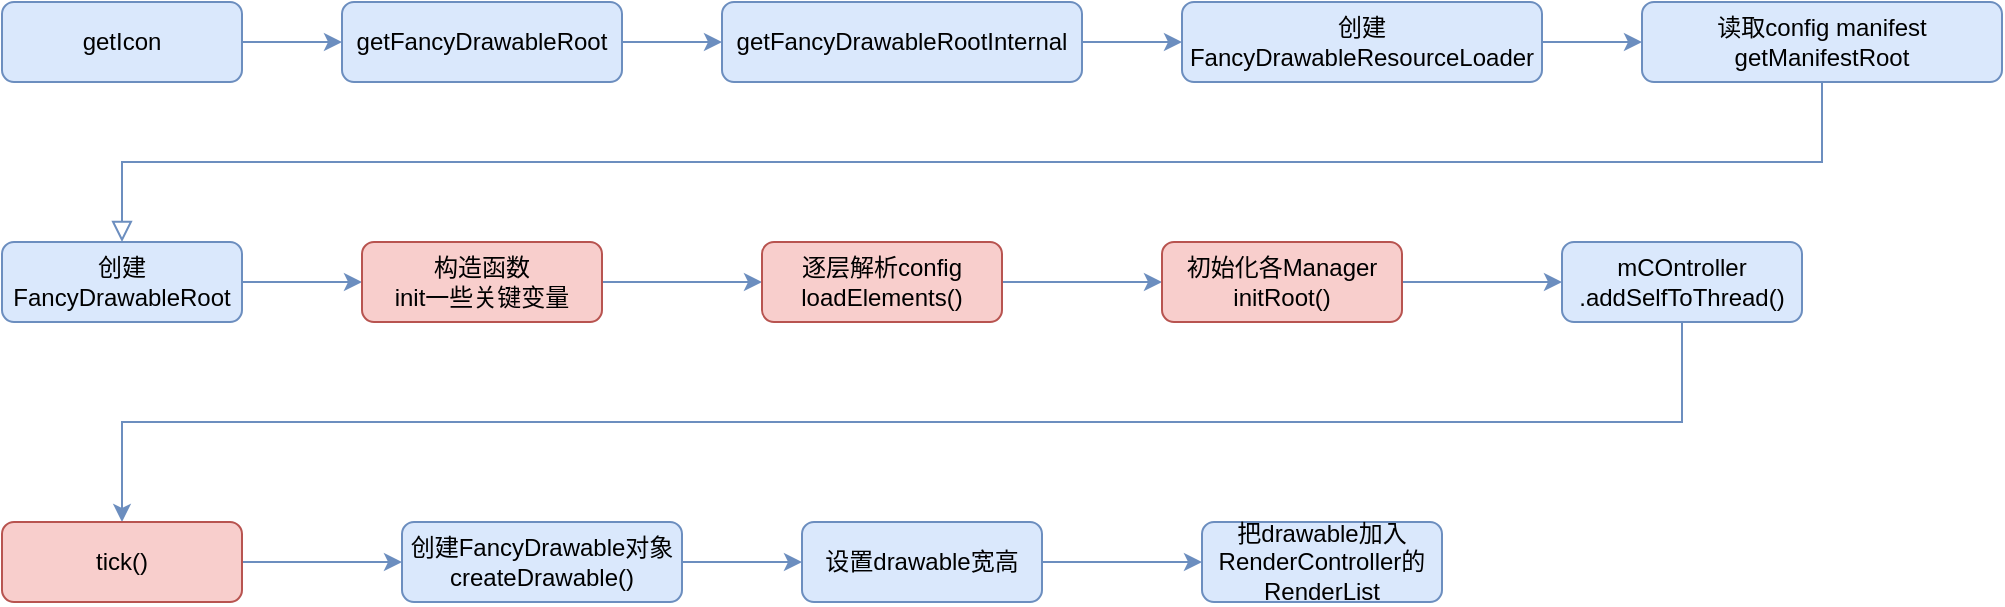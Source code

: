 <mxfile version="12.4.5" type="github">
  <diagram id="C5RBs43oDa-KdzZeNtuy" name="Page-1">
    <mxGraphModel dx="981" dy="514" grid="1" gridSize="10" guides="1" tooltips="1" connect="1" arrows="1" fold="1" page="1" pageScale="1" pageWidth="827" pageHeight="1169" math="0" shadow="0">
      <root>
        <mxCell id="WIyWlLk6GJQsqaUBKTNV-0"/>
        <mxCell id="WIyWlLk6GJQsqaUBKTNV-1" parent="WIyWlLk6GJQsqaUBKTNV-0"/>
        <mxCell id="WIyWlLk6GJQsqaUBKTNV-2" value="" style="rounded=0;html=1;jettySize=auto;orthogonalLoop=1;fontSize=11;endArrow=block;endFill=0;endSize=8;strokeWidth=1;shadow=0;labelBackgroundColor=none;edgeStyle=orthogonalEdgeStyle;exitX=0.5;exitY=1;exitDx=0;exitDy=0;entryX=0.5;entryY=0;entryDx=0;entryDy=0;fillColor=#dae8fc;strokeColor=#6c8ebf;" parent="WIyWlLk6GJQsqaUBKTNV-1" source="qc2qwKIi5DDF6R1bUCEj-6" target="WIyWlLk6GJQsqaUBKTNV-7" edge="1">
          <mxGeometry relative="1" as="geometry">
            <mxPoint x="220.379" y="170.303" as="targetPoint"/>
          </mxGeometry>
        </mxCell>
        <mxCell id="qc2qwKIi5DDF6R1bUCEj-1" value="" style="edgeStyle=orthogonalEdgeStyle;rounded=0;orthogonalLoop=1;jettySize=auto;html=1;fillColor=#dae8fc;strokeColor=#6c8ebf;" edge="1" parent="WIyWlLk6GJQsqaUBKTNV-1" source="WIyWlLk6GJQsqaUBKTNV-3" target="qc2qwKIi5DDF6R1bUCEj-0">
          <mxGeometry relative="1" as="geometry"/>
        </mxCell>
        <mxCell id="WIyWlLk6GJQsqaUBKTNV-3" value="getIcon" style="rounded=1;whiteSpace=wrap;html=1;fontSize=12;glass=0;strokeWidth=1;shadow=0;fillColor=#dae8fc;strokeColor=#6c8ebf;" parent="WIyWlLk6GJQsqaUBKTNV-1" vertex="1">
          <mxGeometry x="50" y="50" width="120" height="40" as="geometry"/>
        </mxCell>
        <mxCell id="qc2qwKIi5DDF6R1bUCEj-3" value="" style="edgeStyle=orthogonalEdgeStyle;rounded=0;orthogonalLoop=1;jettySize=auto;html=1;fillColor=#dae8fc;strokeColor=#6c8ebf;" edge="1" parent="WIyWlLk6GJQsqaUBKTNV-1" source="qc2qwKIi5DDF6R1bUCEj-0" target="qc2qwKIi5DDF6R1bUCEj-2">
          <mxGeometry relative="1" as="geometry"/>
        </mxCell>
        <mxCell id="qc2qwKIi5DDF6R1bUCEj-0" value="getFancyDrawableRoot" style="rounded=1;whiteSpace=wrap;html=1;fontSize=12;glass=0;strokeWidth=1;shadow=0;fillColor=#dae8fc;strokeColor=#6c8ebf;" vertex="1" parent="WIyWlLk6GJQsqaUBKTNV-1">
          <mxGeometry x="220" y="50" width="140" height="40" as="geometry"/>
        </mxCell>
        <mxCell id="qc2qwKIi5DDF6R1bUCEj-5" value="" style="edgeStyle=orthogonalEdgeStyle;rounded=0;orthogonalLoop=1;jettySize=auto;html=1;fillColor=#dae8fc;strokeColor=#6c8ebf;" edge="1" parent="WIyWlLk6GJQsqaUBKTNV-1" source="qc2qwKIi5DDF6R1bUCEj-2" target="qc2qwKIi5DDF6R1bUCEj-4">
          <mxGeometry relative="1" as="geometry"/>
        </mxCell>
        <mxCell id="qc2qwKIi5DDF6R1bUCEj-2" value="getFancyDrawableRootInternal" style="rounded=1;whiteSpace=wrap;html=1;fontSize=12;glass=0;strokeWidth=1;shadow=0;fillColor=#dae8fc;strokeColor=#6c8ebf;" vertex="1" parent="WIyWlLk6GJQsqaUBKTNV-1">
          <mxGeometry x="410" y="50" width="180" height="40" as="geometry"/>
        </mxCell>
        <mxCell id="qc2qwKIi5DDF6R1bUCEj-7" value="" style="edgeStyle=orthogonalEdgeStyle;rounded=0;orthogonalLoop=1;jettySize=auto;html=1;fillColor=#dae8fc;strokeColor=#6c8ebf;" edge="1" parent="WIyWlLk6GJQsqaUBKTNV-1" source="qc2qwKIi5DDF6R1bUCEj-4" target="qc2qwKIi5DDF6R1bUCEj-6">
          <mxGeometry relative="1" as="geometry"/>
        </mxCell>
        <mxCell id="qc2qwKIi5DDF6R1bUCEj-4" value="创建&lt;br&gt;FancyDrawableResourceLoader" style="rounded=1;whiteSpace=wrap;html=1;fontSize=12;glass=0;strokeWidth=1;shadow=0;fillColor=#dae8fc;strokeColor=#6c8ebf;" vertex="1" parent="WIyWlLk6GJQsqaUBKTNV-1">
          <mxGeometry x="640" y="50" width="180" height="40" as="geometry"/>
        </mxCell>
        <mxCell id="qc2qwKIi5DDF6R1bUCEj-6" value="读取config manifest&lt;br&gt;getManifestRoot" style="rounded=1;whiteSpace=wrap;html=1;fontSize=12;glass=0;strokeWidth=1;shadow=0;fillColor=#dae8fc;strokeColor=#6c8ebf;" vertex="1" parent="WIyWlLk6GJQsqaUBKTNV-1">
          <mxGeometry x="870" y="50" width="180" height="40" as="geometry"/>
        </mxCell>
        <mxCell id="qc2qwKIi5DDF6R1bUCEj-11" value="" style="edgeStyle=orthogonalEdgeStyle;rounded=0;orthogonalLoop=1;jettySize=auto;html=1;fillColor=#dae8fc;strokeColor=#6c8ebf;" edge="1" parent="WIyWlLk6GJQsqaUBKTNV-1" source="WIyWlLk6GJQsqaUBKTNV-7" target="qc2qwKIi5DDF6R1bUCEj-10">
          <mxGeometry relative="1" as="geometry"/>
        </mxCell>
        <mxCell id="WIyWlLk6GJQsqaUBKTNV-7" value="创建&lt;br&gt;FancyDrawableRoot" style="rounded=1;whiteSpace=wrap;html=1;fontSize=12;glass=0;strokeWidth=1;shadow=0;fillColor=#dae8fc;strokeColor=#6c8ebf;" parent="WIyWlLk6GJQsqaUBKTNV-1" vertex="1">
          <mxGeometry x="50" y="170" width="120" height="40" as="geometry"/>
        </mxCell>
        <mxCell id="qc2qwKIi5DDF6R1bUCEj-13" value="" style="edgeStyle=orthogonalEdgeStyle;rounded=0;orthogonalLoop=1;jettySize=auto;html=1;fillColor=#dae8fc;strokeColor=#6c8ebf;" edge="1" parent="WIyWlLk6GJQsqaUBKTNV-1" source="qc2qwKIi5DDF6R1bUCEj-10" target="qc2qwKIi5DDF6R1bUCEj-12">
          <mxGeometry relative="1" as="geometry"/>
        </mxCell>
        <mxCell id="qc2qwKIi5DDF6R1bUCEj-10" value="构造函数&lt;br&gt;init一些关键变量" style="rounded=1;whiteSpace=wrap;html=1;fontSize=12;glass=0;strokeWidth=1;shadow=0;fillColor=#f8cecc;strokeColor=#b85450;" vertex="1" parent="WIyWlLk6GJQsqaUBKTNV-1">
          <mxGeometry x="230" y="170" width="120" height="40" as="geometry"/>
        </mxCell>
        <mxCell id="qc2qwKIi5DDF6R1bUCEj-15" value="" style="edgeStyle=orthogonalEdgeStyle;rounded=0;orthogonalLoop=1;jettySize=auto;html=1;fillColor=#dae8fc;strokeColor=#6c8ebf;" edge="1" parent="WIyWlLk6GJQsqaUBKTNV-1" source="qc2qwKIi5DDF6R1bUCEj-12" target="qc2qwKIi5DDF6R1bUCEj-14">
          <mxGeometry relative="1" as="geometry"/>
        </mxCell>
        <mxCell id="qc2qwKIi5DDF6R1bUCEj-12" value="逐层解析config&lt;br&gt;loadElements()" style="rounded=1;whiteSpace=wrap;html=1;fontSize=12;glass=0;strokeWidth=1;shadow=0;fillColor=#f8cecc;strokeColor=#b85450;" vertex="1" parent="WIyWlLk6GJQsqaUBKTNV-1">
          <mxGeometry x="430" y="170" width="120" height="40" as="geometry"/>
        </mxCell>
        <mxCell id="qc2qwKIi5DDF6R1bUCEj-17" value="" style="edgeStyle=orthogonalEdgeStyle;rounded=0;orthogonalLoop=1;jettySize=auto;html=1;fillColor=#dae8fc;strokeColor=#6c8ebf;" edge="1" parent="WIyWlLk6GJQsqaUBKTNV-1" source="qc2qwKIi5DDF6R1bUCEj-14" target="qc2qwKIi5DDF6R1bUCEj-16">
          <mxGeometry relative="1" as="geometry"/>
        </mxCell>
        <mxCell id="qc2qwKIi5DDF6R1bUCEj-14" value="初始化各Manager&lt;br&gt;initRoot()" style="rounded=1;whiteSpace=wrap;html=1;fontSize=12;glass=0;strokeWidth=1;shadow=0;fillColor=#f8cecc;strokeColor=#b85450;" vertex="1" parent="WIyWlLk6GJQsqaUBKTNV-1">
          <mxGeometry x="630" y="170" width="120" height="40" as="geometry"/>
        </mxCell>
        <mxCell id="qc2qwKIi5DDF6R1bUCEj-19" value="" style="edgeStyle=orthogonalEdgeStyle;rounded=0;orthogonalLoop=1;jettySize=auto;html=1;fillColor=#dae8fc;strokeColor=#6c8ebf;" edge="1" parent="WIyWlLk6GJQsqaUBKTNV-1" source="qc2qwKIi5DDF6R1bUCEj-16" target="qc2qwKIi5DDF6R1bUCEj-18">
          <mxGeometry relative="1" as="geometry">
            <Array as="points">
              <mxPoint x="890" y="260"/>
              <mxPoint x="110" y="260"/>
            </Array>
          </mxGeometry>
        </mxCell>
        <mxCell id="qc2qwKIi5DDF6R1bUCEj-16" value="mCOntroller&lt;br&gt;.addSelfToThread()" style="rounded=1;whiteSpace=wrap;html=1;fontSize=12;glass=0;strokeWidth=1;shadow=0;fillColor=#dae8fc;strokeColor=#6c8ebf;" vertex="1" parent="WIyWlLk6GJQsqaUBKTNV-1">
          <mxGeometry x="830" y="170" width="120" height="40" as="geometry"/>
        </mxCell>
        <mxCell id="qc2qwKIi5DDF6R1bUCEj-21" value="" style="edgeStyle=orthogonalEdgeStyle;rounded=0;orthogonalLoop=1;jettySize=auto;html=1;fillColor=#dae8fc;strokeColor=#6c8ebf;" edge="1" parent="WIyWlLk6GJQsqaUBKTNV-1" source="qc2qwKIi5DDF6R1bUCEj-18" target="qc2qwKIi5DDF6R1bUCEj-20">
          <mxGeometry relative="1" as="geometry"/>
        </mxCell>
        <mxCell id="qc2qwKIi5DDF6R1bUCEj-18" value="tick()" style="rounded=1;whiteSpace=wrap;html=1;fontSize=12;glass=0;strokeWidth=1;shadow=0;fillColor=#f8cecc;strokeColor=#b85450;" vertex="1" parent="WIyWlLk6GJQsqaUBKTNV-1">
          <mxGeometry x="50" y="310" width="120" height="40" as="geometry"/>
        </mxCell>
        <mxCell id="qc2qwKIi5DDF6R1bUCEj-23" value="" style="edgeStyle=orthogonalEdgeStyle;rounded=0;orthogonalLoop=1;jettySize=auto;html=1;fillColor=#dae8fc;strokeColor=#6c8ebf;" edge="1" parent="WIyWlLk6GJQsqaUBKTNV-1" source="qc2qwKIi5DDF6R1bUCEj-20" target="qc2qwKIi5DDF6R1bUCEj-22">
          <mxGeometry relative="1" as="geometry"/>
        </mxCell>
        <mxCell id="qc2qwKIi5DDF6R1bUCEj-20" value="创建FancyDrawable对象&lt;br&gt;createDrawable()" style="rounded=1;whiteSpace=wrap;html=1;fontSize=12;glass=0;strokeWidth=1;shadow=0;fillColor=#dae8fc;strokeColor=#6c8ebf;" vertex="1" parent="WIyWlLk6GJQsqaUBKTNV-1">
          <mxGeometry x="250" y="310" width="140" height="40" as="geometry"/>
        </mxCell>
        <mxCell id="qc2qwKIi5DDF6R1bUCEj-25" value="" style="edgeStyle=orthogonalEdgeStyle;rounded=0;orthogonalLoop=1;jettySize=auto;html=1;fillColor=#dae8fc;strokeColor=#6c8ebf;" edge="1" parent="WIyWlLk6GJQsqaUBKTNV-1" source="qc2qwKIi5DDF6R1bUCEj-22" target="qc2qwKIi5DDF6R1bUCEj-24">
          <mxGeometry relative="1" as="geometry"/>
        </mxCell>
        <mxCell id="qc2qwKIi5DDF6R1bUCEj-22" value="设置drawable宽高" style="rounded=1;whiteSpace=wrap;html=1;fontSize=12;glass=0;strokeWidth=1;shadow=0;fillColor=#dae8fc;strokeColor=#6c8ebf;" vertex="1" parent="WIyWlLk6GJQsqaUBKTNV-1">
          <mxGeometry x="450" y="310" width="120" height="40" as="geometry"/>
        </mxCell>
        <mxCell id="qc2qwKIi5DDF6R1bUCEj-24" value="把drawable加入RenderController的RenderList" style="rounded=1;whiteSpace=wrap;html=1;fontSize=12;glass=0;strokeWidth=1;shadow=0;fillColor=#dae8fc;strokeColor=#6c8ebf;" vertex="1" parent="WIyWlLk6GJQsqaUBKTNV-1">
          <mxGeometry x="650" y="310" width="120" height="40" as="geometry"/>
        </mxCell>
      </root>
    </mxGraphModel>
  </diagram>
</mxfile>

